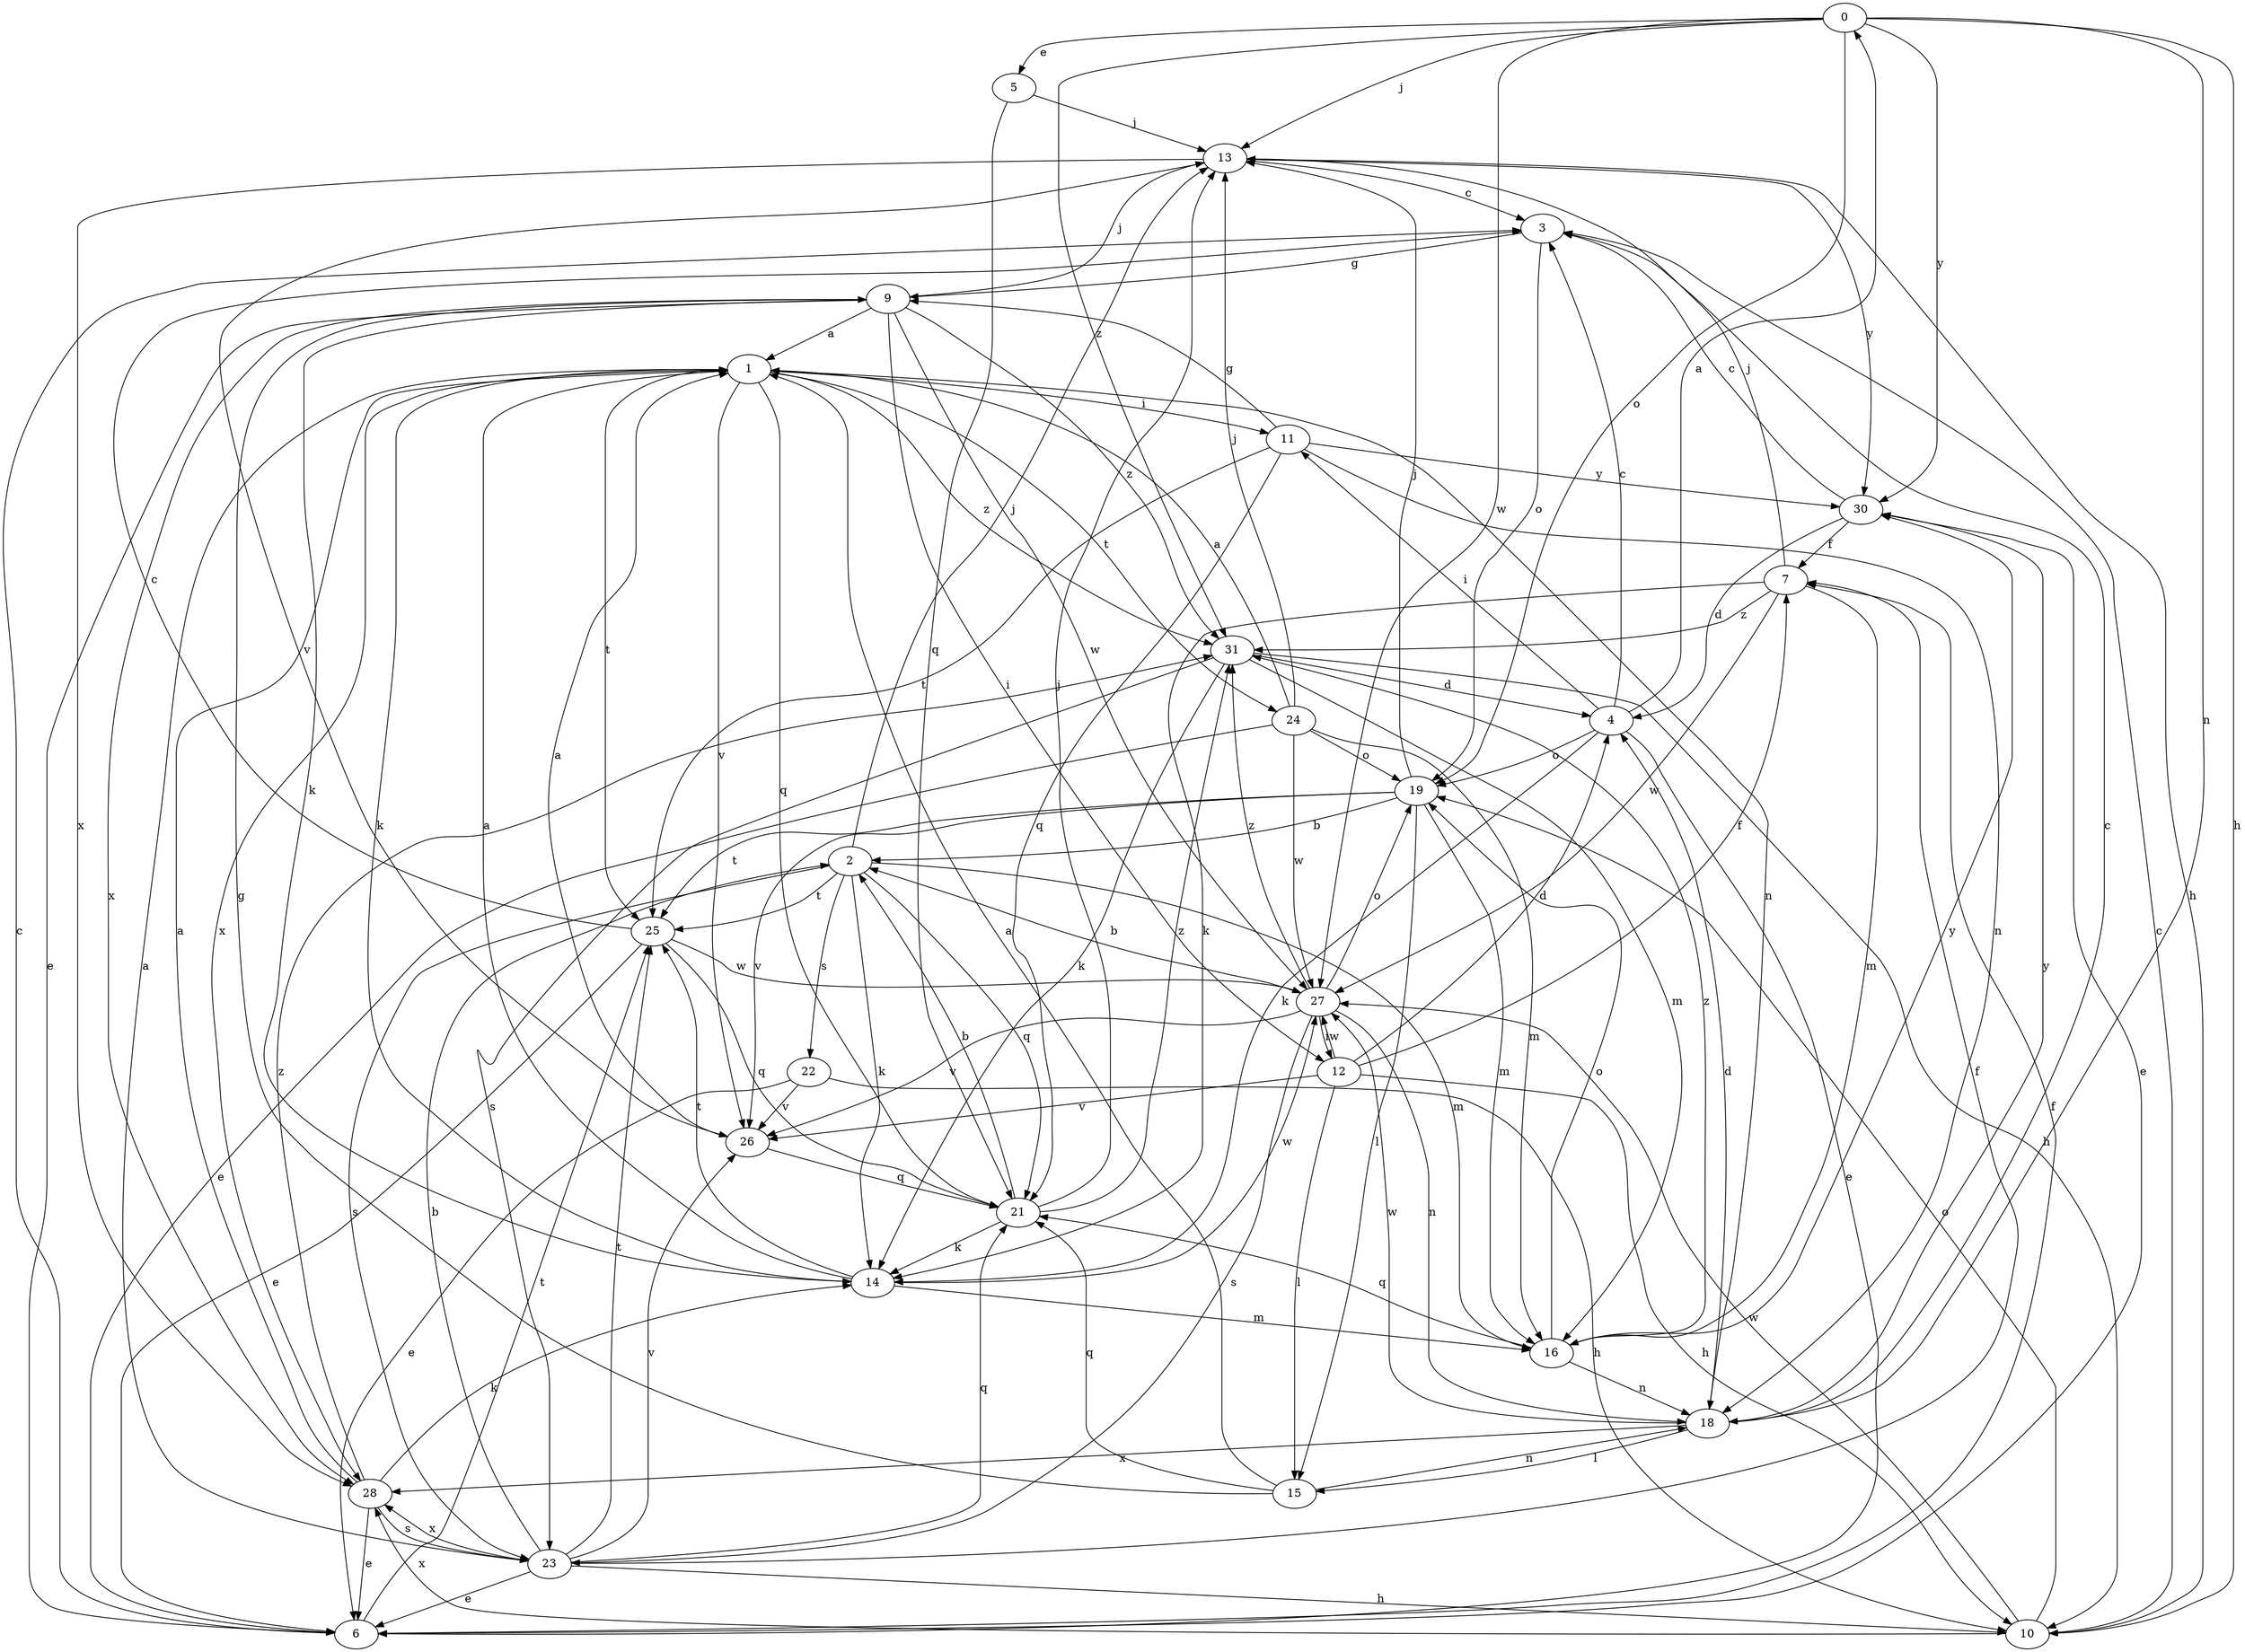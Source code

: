 strict digraph  {
0;
1;
2;
3;
4;
5;
6;
7;
9;
10;
11;
12;
13;
14;
15;
16;
18;
19;
21;
22;
23;
24;
25;
26;
27;
28;
30;
31;
0 -> 5  [label=e];
0 -> 10  [label=h];
0 -> 13  [label=j];
0 -> 18  [label=n];
0 -> 19  [label=o];
0 -> 27  [label=w];
0 -> 30  [label=y];
0 -> 31  [label=z];
1 -> 11  [label=i];
1 -> 14  [label=k];
1 -> 18  [label=n];
1 -> 21  [label=q];
1 -> 24  [label=t];
1 -> 25  [label=t];
1 -> 26  [label=v];
1 -> 28  [label=x];
1 -> 31  [label=z];
2 -> 13  [label=j];
2 -> 14  [label=k];
2 -> 16  [label=m];
2 -> 21  [label=q];
2 -> 22  [label=s];
2 -> 23  [label=s];
2 -> 25  [label=t];
3 -> 9  [label=g];
3 -> 19  [label=o];
4 -> 0  [label=a];
4 -> 3  [label=c];
4 -> 6  [label=e];
4 -> 11  [label=i];
4 -> 14  [label=k];
4 -> 19  [label=o];
5 -> 13  [label=j];
5 -> 21  [label=q];
6 -> 3  [label=c];
6 -> 7  [label=f];
6 -> 25  [label=t];
7 -> 13  [label=j];
7 -> 14  [label=k];
7 -> 16  [label=m];
7 -> 27  [label=w];
7 -> 31  [label=z];
9 -> 1  [label=a];
9 -> 6  [label=e];
9 -> 12  [label=i];
9 -> 13  [label=j];
9 -> 14  [label=k];
9 -> 27  [label=w];
9 -> 28  [label=x];
9 -> 31  [label=z];
10 -> 3  [label=c];
10 -> 19  [label=o];
10 -> 27  [label=w];
10 -> 28  [label=x];
11 -> 9  [label=g];
11 -> 18  [label=n];
11 -> 21  [label=q];
11 -> 25  [label=t];
11 -> 30  [label=y];
12 -> 4  [label=d];
12 -> 7  [label=f];
12 -> 10  [label=h];
12 -> 15  [label=l];
12 -> 26  [label=v];
12 -> 27  [label=w];
13 -> 3  [label=c];
13 -> 10  [label=h];
13 -> 26  [label=v];
13 -> 28  [label=x];
13 -> 30  [label=y];
14 -> 1  [label=a];
14 -> 16  [label=m];
14 -> 25  [label=t];
14 -> 27  [label=w];
15 -> 1  [label=a];
15 -> 9  [label=g];
15 -> 18  [label=n];
15 -> 21  [label=q];
16 -> 18  [label=n];
16 -> 19  [label=o];
16 -> 21  [label=q];
16 -> 30  [label=y];
16 -> 31  [label=z];
18 -> 3  [label=c];
18 -> 4  [label=d];
18 -> 15  [label=l];
18 -> 27  [label=w];
18 -> 28  [label=x];
18 -> 30  [label=y];
19 -> 2  [label=b];
19 -> 13  [label=j];
19 -> 15  [label=l];
19 -> 16  [label=m];
19 -> 25  [label=t];
19 -> 26  [label=v];
21 -> 2  [label=b];
21 -> 13  [label=j];
21 -> 14  [label=k];
21 -> 31  [label=z];
22 -> 6  [label=e];
22 -> 10  [label=h];
22 -> 26  [label=v];
23 -> 1  [label=a];
23 -> 2  [label=b];
23 -> 6  [label=e];
23 -> 7  [label=f];
23 -> 10  [label=h];
23 -> 21  [label=q];
23 -> 25  [label=t];
23 -> 26  [label=v];
23 -> 28  [label=x];
24 -> 1  [label=a];
24 -> 6  [label=e];
24 -> 13  [label=j];
24 -> 16  [label=m];
24 -> 19  [label=o];
24 -> 27  [label=w];
25 -> 3  [label=c];
25 -> 6  [label=e];
25 -> 21  [label=q];
25 -> 27  [label=w];
26 -> 1  [label=a];
26 -> 21  [label=q];
27 -> 2  [label=b];
27 -> 12  [label=i];
27 -> 18  [label=n];
27 -> 19  [label=o];
27 -> 23  [label=s];
27 -> 26  [label=v];
27 -> 31  [label=z];
28 -> 1  [label=a];
28 -> 6  [label=e];
28 -> 14  [label=k];
28 -> 23  [label=s];
28 -> 31  [label=z];
30 -> 3  [label=c];
30 -> 4  [label=d];
30 -> 6  [label=e];
30 -> 7  [label=f];
31 -> 4  [label=d];
31 -> 10  [label=h];
31 -> 14  [label=k];
31 -> 16  [label=m];
31 -> 23  [label=s];
}
